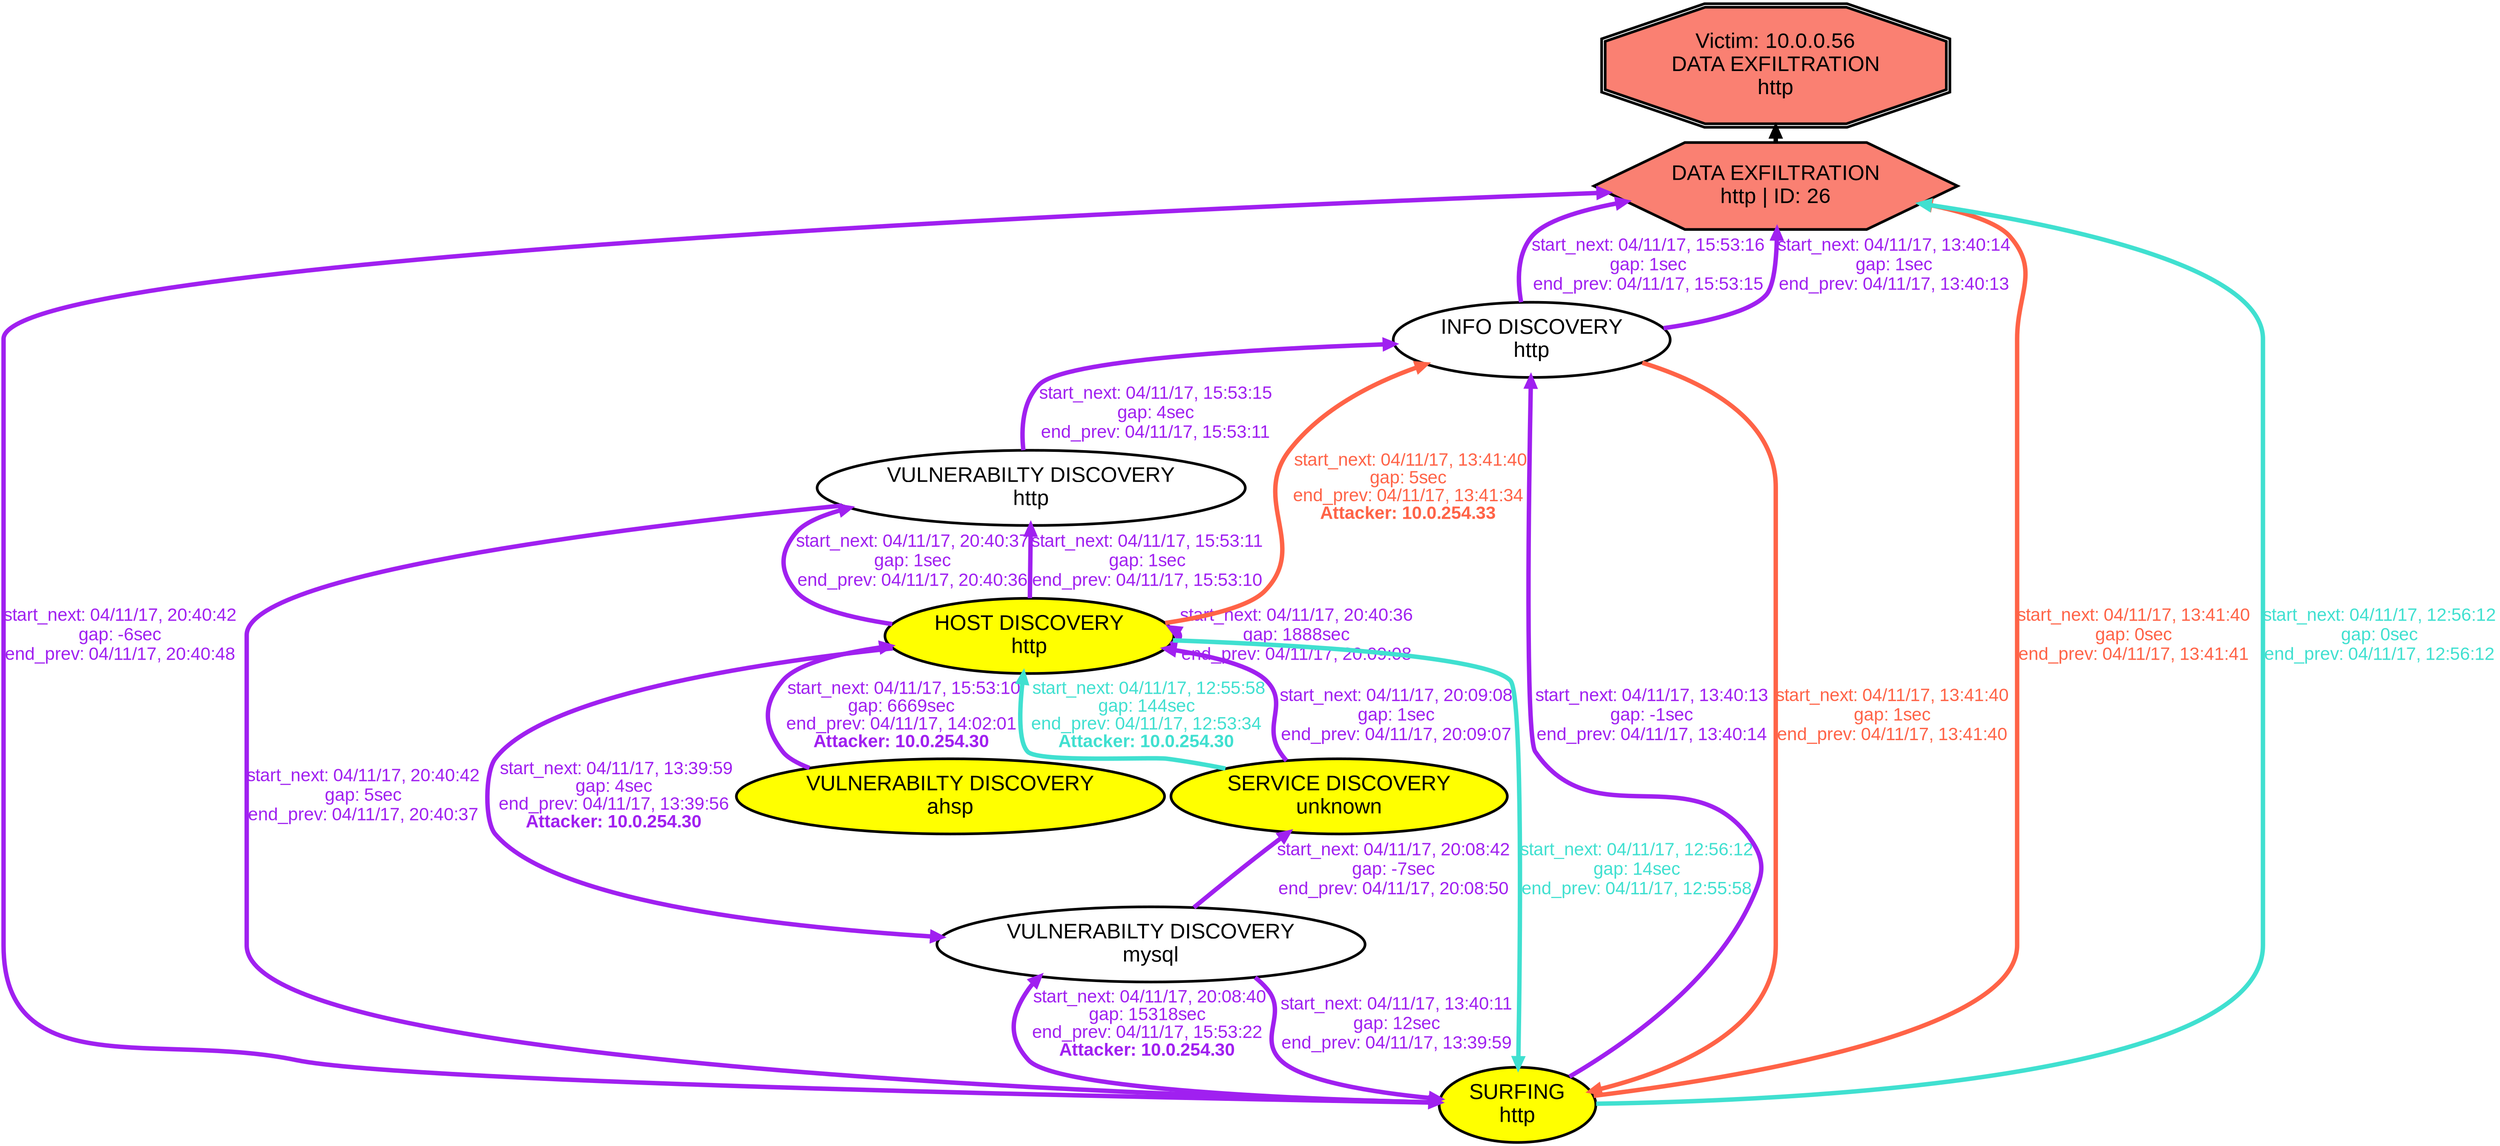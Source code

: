 digraph DATAEXFILTRATIONhttp {
rankdir="BT"; 
 graph [ nodesep="0.1", ranksep="0.02"] 
 node [ fontname=Arial, fontsize=24,penwidth=3]; 
 edge [ fontname=Arial, fontsize=20,penwidth=5 ];
"Victim: 10.0.0.56
DATA EXFILTRATION
http" [shape=doubleoctagon, style=filled, fillcolor=salmon];
{ rank = max; "Victim: 10.0.0.56
DATA EXFILTRATION
http"}
"DATA EXFILTRATION
http | ID: 26" -> "Victim: 10.0.0.56
DATA EXFILTRATION
http"
"DATA EXFILTRATION
http | ID: 26" [style=filled, fillcolor= salmon]
{ rank=same; "DATA EXFILTRATION
http | ID: 26"}
"HOST DISCOVERY
http" [style=filled, fillcolor= yellow]
"HOST DISCOVERY
http" -> "VULNERABILTY DISCOVERY
mysql" [ color=purple] [label=<<font color="purple"> start_next: 04/11/17, 13:39:59<br/>gap: 4sec<br/>end_prev: 04/11/17, 13:39:56</font><br/><font color="purple"><b>Attacker: 10.0.254.30</b></font>>]
"VULNERABILTY DISCOVERY
mysql" -> "SURFING
http" [ label="start_next: 04/11/17, 13:40:11
gap: 12sec
end_prev: 04/11/17, 13:39:59"][ fontcolor="purple" color=purple]
"SURFING
http" -> "INFO DISCOVERY
http" [ label="start_next: 04/11/17, 13:40:13
gap: -1sec
end_prev: 04/11/17, 13:40:14"][ fontcolor="purple" color=purple]
"INFO DISCOVERY
http" -> "DATA EXFILTRATION
http | ID: 26" [ label="start_next: 04/11/17, 13:40:14
gap: 1sec
end_prev: 04/11/17, 13:40:13"][ fontcolor="purple" color=purple]
"VULNERABILTY DISCOVERY
ahsp" [style=filled, fillcolor= yellow]
"VULNERABILTY DISCOVERY
ahsp" -> "HOST DISCOVERY
http" [ color=purple] [label=<<font color="purple"> start_next: 04/11/17, 15:53:10<br/>gap: 6669sec<br/>end_prev: 04/11/17, 14:02:01</font><br/><font color="purple"><b>Attacker: 10.0.254.30</b></font>>]
"HOST DISCOVERY
http" -> "VULNERABILTY DISCOVERY
http" [ label="start_next: 04/11/17, 15:53:11
gap: 1sec
end_prev: 04/11/17, 15:53:10"][ fontcolor="purple" color=purple]
"VULNERABILTY DISCOVERY
http" -> "INFO DISCOVERY
http" [ label="start_next: 04/11/17, 15:53:15
gap: 4sec
end_prev: 04/11/17, 15:53:11"][ fontcolor="purple" color=purple]
"INFO DISCOVERY
http" -> "DATA EXFILTRATION
http | ID: 26" [ label="start_next: 04/11/17, 15:53:16
gap: 1sec
end_prev: 04/11/17, 15:53:15"][ fontcolor="purple" color=purple]
"SURFING
http" [style=filled, fillcolor= yellow]
"SURFING
http" -> "VULNERABILTY DISCOVERY
mysql" [ color=purple] [label=<<font color="purple"> start_next: 04/11/17, 20:08:40<br/>gap: 15318sec<br/>end_prev: 04/11/17, 15:53:22</font><br/><font color="purple"><b>Attacker: 10.0.254.30</b></font>>]
"VULNERABILTY DISCOVERY
mysql" -> "SERVICE DISCOVERY
unknown" [ label="start_next: 04/11/17, 20:08:42
gap: -7sec
end_prev: 04/11/17, 20:08:50"][ fontcolor="purple" color=purple]
"SERVICE DISCOVERY
unknown" -> "HOST DISCOVERY
http" [ label="start_next: 04/11/17, 20:09:08
gap: 1sec
end_prev: 04/11/17, 20:09:07"][ fontcolor="purple" color=purple]
"HOST DISCOVERY
http" -> "HOST DISCOVERY
http" [ label="start_next: 04/11/17, 20:40:36
gap: 1888sec
end_prev: 04/11/17, 20:09:08"][ fontcolor="purple" color=purple]
"HOST DISCOVERY
http" -> "VULNERABILTY DISCOVERY
http" [ label="start_next: 04/11/17, 20:40:37
gap: 1sec
end_prev: 04/11/17, 20:40:36"][ fontcolor="purple" color=purple]
"VULNERABILTY DISCOVERY
http" -> "SURFING
http" [ label="start_next: 04/11/17, 20:40:42
gap: 5sec
end_prev: 04/11/17, 20:40:37"][ fontcolor="purple" color=purple]
"SURFING
http" -> "DATA EXFILTRATION
http | ID: 26" [ label="start_next: 04/11/17, 20:40:42
gap: -6sec
end_prev: 04/11/17, 20:40:48"][ fontcolor="purple" color=purple]
"HOST DISCOVERY
http" [style=filled, fillcolor= yellow]
"HOST DISCOVERY
http" -> "INFO DISCOVERY
http" [ color=tomato] [label=<<font color="tomato"> start_next: 04/11/17, 13:41:40<br/>gap: 5sec<br/>end_prev: 04/11/17, 13:41:34</font><br/><font color="tomato"><b>Attacker: 10.0.254.33</b></font>>]
"INFO DISCOVERY
http" -> "SURFING
http" [ label="start_next: 04/11/17, 13:41:40
gap: 1sec
end_prev: 04/11/17, 13:41:40"][ fontcolor="tomato" color=tomato]
"SURFING
http" -> "DATA EXFILTRATION
http | ID: 26" [ label="start_next: 04/11/17, 13:41:40
gap: 0sec
end_prev: 04/11/17, 13:41:41"][ fontcolor="tomato" color=tomato]
"SERVICE DISCOVERY
unknown" [style=filled, fillcolor= yellow]
"SERVICE DISCOVERY
unknown" -> "HOST DISCOVERY
http" [ color=turquoise] [label=<<font color="turquoise"> start_next: 04/11/17, 12:55:58<br/>gap: 144sec<br/>end_prev: 04/11/17, 12:53:34</font><br/><font color="turquoise"><b>Attacker: 10.0.254.30</b></font>>]
"HOST DISCOVERY
http" -> "SURFING
http" [ label="start_next: 04/11/17, 12:56:12
gap: 14sec
end_prev: 04/11/17, 12:55:58"][ fontcolor="turquoise" color=turquoise]
"SURFING
http" -> "DATA EXFILTRATION
http | ID: 26" [ label="start_next: 04/11/17, 12:56:12
gap: 0sec
end_prev: 04/11/17, 12:56:12"][ fontcolor="turquoise" color=turquoise]
"HOST DISCOVERY
http" [shape=oval]
"HOST DISCOVERY
http" [tooltip="ET SCAN Possible Nmap User-Agent Observed
ET SCAN Nmap Scripting Engine User-Agent Detected (Nmap Scripting Engine)"]
"VULNERABILTY DISCOVERY
mysql" [shape=oval]
"VULNERABILTY DISCOVERY
mysql" [tooltip="ET POLICY Suspicious inbound to MSSQL port 1433
ET POLICY Suspicious inbound to mySQL port 3306
ET POLICY Suspicious inbound to Oracle SQL port 1521
ET POLICY Suspicious inbound to PostgreSQL port 5432"]
"SURFING
http" [shape=oval]
"SURFING
http" [tooltip="ET WEB_SERVER WEB-PHP phpinfo access"]
"INFO DISCOVERY
http" [shape=oval]
"INFO DISCOVERY
http" [tooltip="GPL WEB_SERVER globals.pl access"]
"DATA EXFILTRATION
http | ID: 26" [shape=hexagon]
"DATA EXFILTRATION
http | ID: 26" [tooltip="ET WEB_SPECIFIC_APPS PHP-CGI query string parameter vulnerability"]
"VULNERABILTY DISCOVERY
ahsp" [shape=oval]
"VULNERABILTY DISCOVERY
ahsp" [tooltip="ET POLICY Suspicious inbound to mSQL port 4333"]
"VULNERABILTY DISCOVERY
http" [shape=oval]
"VULNERABILTY DISCOVERY
http" [tooltip="ET SCAN Nikto Web App Scan in Progress"]
"SERVICE DISCOVERY
unknown" [shape=oval]
"SERVICE DISCOVERY
unknown" [tooltip="ET SCAN Potential VNC Scan 5800-5820
ET SCAN NMAP OS Detection Probe
ET SCAN Potential VNC Scan 5900-5920"]
}
